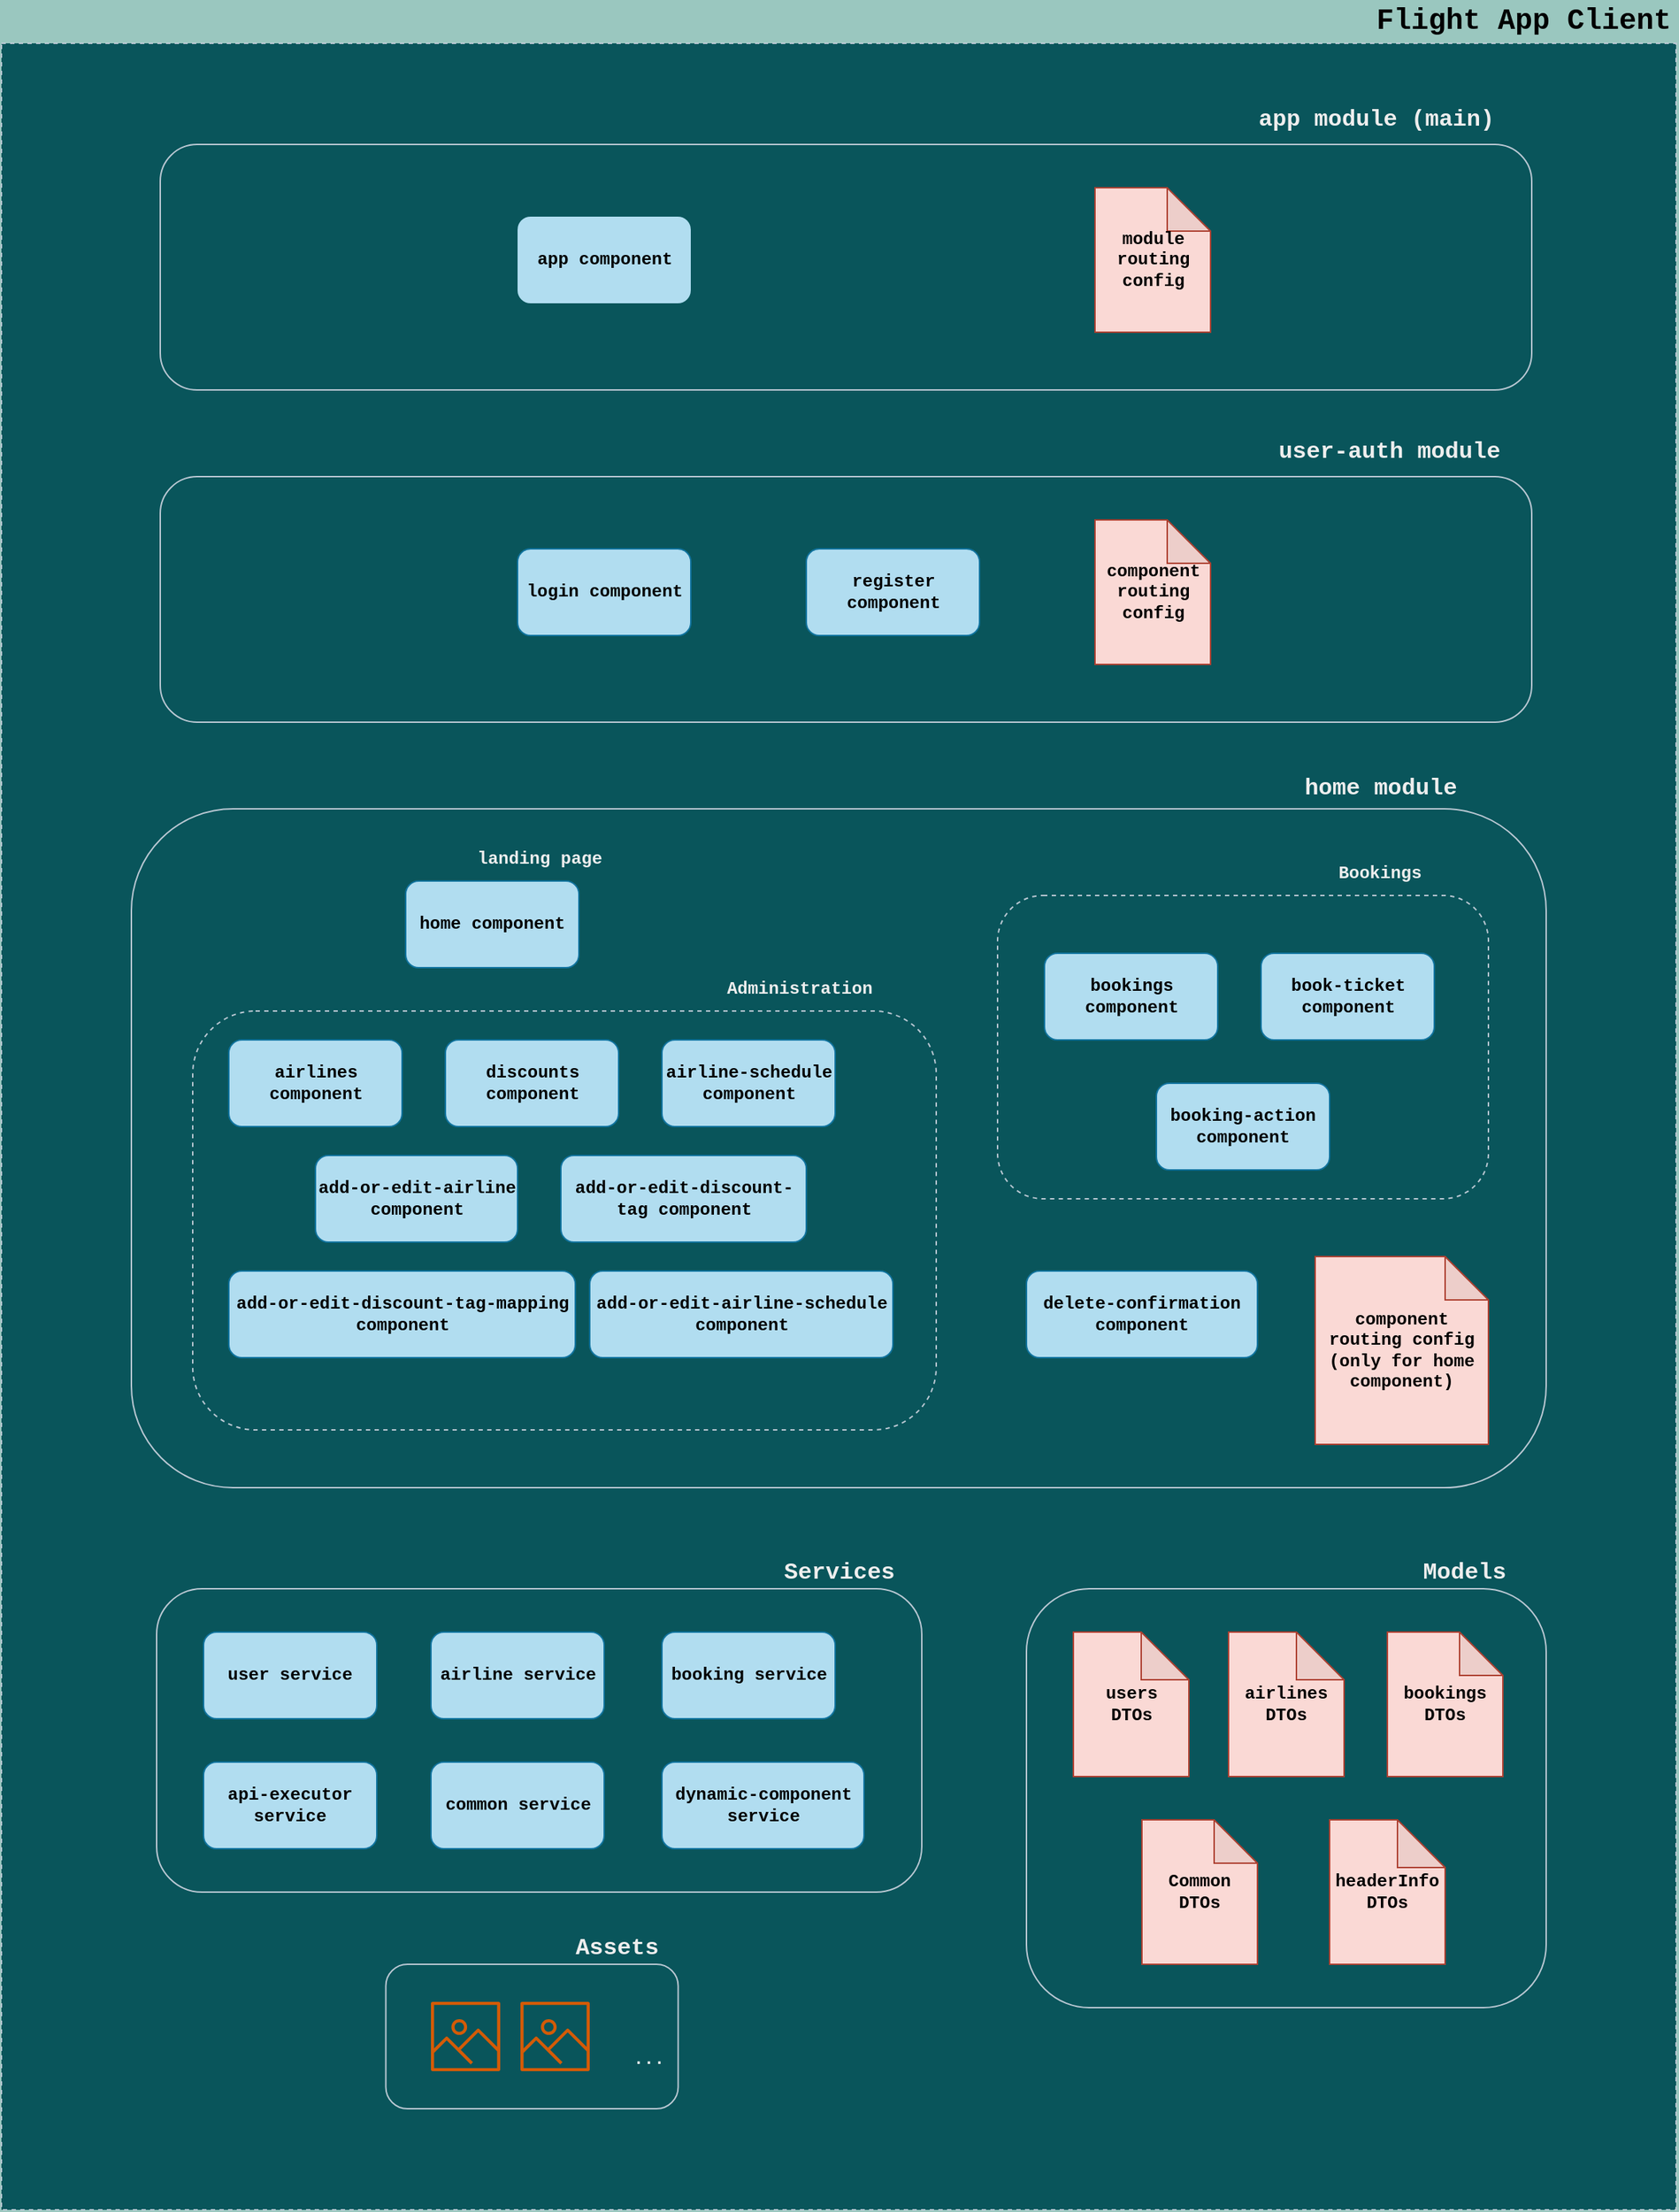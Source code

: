 <mxfile version="20.0.1" type="device"><diagram id="-JB9CgNgKSnvpBaoIDiH" name="Page-1"><mxGraphModel dx="1214" dy="710" grid="0" gridSize="10" guides="1" tooltips="1" connect="1" arrows="1" fold="1" page="1" pageScale="1" pageWidth="400" pageHeight="400" background="#9AC7BF" math="0" shadow="0"><root><mxCell id="0"/><mxCell id="1" parent="0"/><mxCell id="_M3ftv0PW1fT8vtKgyiw-3" value="" style="rounded=0;whiteSpace=wrap;html=1;shadow=0;glass=0;dashed=1;fontFamily=Courier New;fontStyle=1;fillColor=#09555B;strokeColor=#BAC8D3;fontSize=12;fontColor=#EEEEEE;" vertex="1" parent="1"><mxGeometry x="-190" y="-100" width="1160" height="1500" as="geometry"/></mxCell><mxCell id="_M3ftv0PW1fT8vtKgyiw-4" value="" style="rounded=1;whiteSpace=wrap;html=1;fontFamily=Courier New;fontStyle=1;fontSize=12;fillColor=#09555B;strokeColor=#BAC8D3;fontColor=#EEEEEE;" vertex="1" parent="1"><mxGeometry x="-80" y="200" width="950" height="170" as="geometry"/></mxCell><mxCell id="_M3ftv0PW1fT8vtKgyiw-9" value="&lt;p style=&quot;font-size: 12px;&quot;&gt;login component&lt;/p&gt;" style="rounded=1;whiteSpace=wrap;html=1;fontFamily=Courier New;fontStyle=1;fillColor=#b1ddf0;strokeColor=#10739e;fontSize=12;" vertex="1" parent="1"><mxGeometry x="167.5" y="250" width="120" height="60" as="geometry"/></mxCell><mxCell id="_M3ftv0PW1fT8vtKgyiw-11" value="register component" style="rounded=1;whiteSpace=wrap;html=1;fontFamily=Courier New;fontStyle=1;fillColor=#b1ddf0;strokeColor=#10739e;fontColor=default;fontSize=12;" vertex="1" parent="1"><mxGeometry x="367.5" y="250" width="120" height="60" as="geometry"/></mxCell><mxCell id="_M3ftv0PW1fT8vtKgyiw-13" value="component routing config" style="shape=note;whiteSpace=wrap;html=1;backgroundOutline=1;darkOpacity=0.05;fontFamily=Courier New;fontStyle=1;fillColor=#fad9d5;strokeColor=#ae4132;fontSize=12;rounded=1;" vertex="1" parent="1"><mxGeometry x="567.5" y="230" width="80" height="100" as="geometry"/></mxCell><mxCell id="_M3ftv0PW1fT8vtKgyiw-14" value="user-auth module" style="text;html=1;strokeColor=none;fillColor=none;align=center;verticalAlign=middle;whiteSpace=wrap;rounded=0;fontFamily=Courier New;fontStyle=1;fontSize=16;fontColor=#EEEEEE;" vertex="1" parent="1"><mxGeometry x="682.5" y="168" width="177" height="30" as="geometry"/></mxCell><mxCell id="_M3ftv0PW1fT8vtKgyiw-15" value="&lt;font style=&quot;font-size: 20px;&quot;&gt;Flight App Client&lt;/font&gt;" style="text;html=1;align=center;verticalAlign=middle;resizable=0;points=[];autosize=1;strokeColor=none;fillColor=none;fontFamily=Courier New;fontStyle=1;fontSize=20;fontColor=#000000;" vertex="1" parent="1"><mxGeometry x="757" y="-130" width="214" height="28" as="geometry"/></mxCell><mxCell id="_M3ftv0PW1fT8vtKgyiw-19" value="" style="rounded=1;whiteSpace=wrap;html=1;fontFamily=Courier New;fontStyle=1;fontSize=12;fillColor=#09555B;strokeColor=#BAC8D3;fontColor=#EEEEEE;" vertex="1" parent="1"><mxGeometry x="-100" y="430" width="980" height="470" as="geometry"/></mxCell><mxCell id="_M3ftv0PW1fT8vtKgyiw-21" value="home component" style="rounded=1;whiteSpace=wrap;html=1;shadow=0;glass=0;fontFamily=Courier New;fontStyle=1;fillColor=#b1ddf0;strokeColor=#10739e;fontSize=12;fontColor=default;" vertex="1" parent="1"><mxGeometry x="90" y="480" width="120" height="60" as="geometry"/></mxCell><mxCell id="_M3ftv0PW1fT8vtKgyiw-34" value="" style="rounded=1;whiteSpace=wrap;html=1;shadow=0;glass=0;fontFamily=Courier New;dashed=1;fontStyle=1;fontSize=12;fillColor=#09555B;strokeColor=#BAC8D3;fontColor=#EEEEEE;" vertex="1" parent="1"><mxGeometry x="-57.5" y="570" width="515" height="290" as="geometry"/></mxCell><mxCell id="_M3ftv0PW1fT8vtKgyiw-22" value="airlines component" style="rounded=1;whiteSpace=wrap;html=1;shadow=0;glass=0;fontFamily=Courier New;fontStyle=1;fillColor=#b1ddf0;strokeColor=#10739e;fontSize=12;fontColor=default;" vertex="1" parent="1"><mxGeometry x="-32.5" y="590" width="120" height="60" as="geometry"/></mxCell><mxCell id="_M3ftv0PW1fT8vtKgyiw-28" value="discounts component" style="rounded=1;whiteSpace=wrap;html=1;shadow=0;glass=0;fontFamily=Courier New;fontStyle=1;fillColor=#b1ddf0;strokeColor=#10739e;fontSize=12;fontColor=default;" vertex="1" parent="1"><mxGeometry x="117.5" y="590" width="120" height="60" as="geometry"/></mxCell><mxCell id="_M3ftv0PW1fT8vtKgyiw-29" value="airline-schedule component" style="rounded=1;whiteSpace=wrap;html=1;shadow=0;glass=0;fontFamily=Courier New;fontStyle=1;fillColor=#b1ddf0;strokeColor=#10739e;fontSize=12;fontColor=default;" vertex="1" parent="1"><mxGeometry x="267.5" y="590" width="120" height="60" as="geometry"/></mxCell><mxCell id="_M3ftv0PW1fT8vtKgyiw-30" value="add-or-edit-airline component" style="rounded=1;whiteSpace=wrap;html=1;shadow=0;glass=0;fontFamily=Courier New;fontStyle=1;fillColor=#b1ddf0;strokeColor=#10739e;fontSize=12;fontColor=default;" vertex="1" parent="1"><mxGeometry x="27.5" y="670" width="140" height="60" as="geometry"/></mxCell><mxCell id="_M3ftv0PW1fT8vtKgyiw-31" value="add-or-edit-discount-tag component" style="rounded=1;whiteSpace=wrap;html=1;shadow=0;glass=0;fontFamily=Courier New;fontStyle=1;fillColor=#b1ddf0;strokeColor=#10739e;fontSize=12;fontColor=default;" vertex="1" parent="1"><mxGeometry x="197.5" y="670" width="170" height="60" as="geometry"/></mxCell><mxCell id="_M3ftv0PW1fT8vtKgyiw-32" value="add-or-edit-discount-tag-mapping component" style="rounded=1;whiteSpace=wrap;html=1;shadow=0;glass=0;fontFamily=Courier New;fontStyle=1;fillColor=#b1ddf0;strokeColor=#10739e;fontSize=12;fontColor=default;" vertex="1" parent="1"><mxGeometry x="-32.5" y="750" width="240" height="60" as="geometry"/></mxCell><mxCell id="_M3ftv0PW1fT8vtKgyiw-33" value="add-or-edit-airline-schedule component" style="rounded=1;whiteSpace=wrap;html=1;shadow=0;glass=0;fontFamily=Courier New;fontStyle=1;fillColor=#b1ddf0;strokeColor=#10739e;fontSize=12;fontColor=default;" vertex="1" parent="1"><mxGeometry x="217.5" y="750" width="210" height="60" as="geometry"/></mxCell><mxCell id="_M3ftv0PW1fT8vtKgyiw-35" value="Administration" style="text;html=1;strokeColor=none;fillColor=none;align=center;verticalAlign=middle;whiteSpace=wrap;rounded=0;shadow=0;glass=0;dashed=1;fontFamily=Courier New;fontStyle=1;fontSize=12;fontColor=#EEEEEE;" vertex="1" parent="1"><mxGeometry x="297.5" y="540" width="130" height="30" as="geometry"/></mxCell><mxCell id="_M3ftv0PW1fT8vtKgyiw-36" value="" style="rounded=1;whiteSpace=wrap;html=1;shadow=0;glass=0;fontFamily=Courier New;dashed=1;fontStyle=1;fontSize=12;fillColor=#09555B;strokeColor=#BAC8D3;fontColor=#EEEEEE;" vertex="1" parent="1"><mxGeometry x="500" y="490" width="340" height="210" as="geometry"/></mxCell><mxCell id="_M3ftv0PW1fT8vtKgyiw-38" value="bookings component" style="rounded=1;whiteSpace=wrap;html=1;shadow=0;glass=0;fontFamily=Courier New;fontStyle=1;fillColor=#b1ddf0;strokeColor=#10739e;fontSize=12;fontColor=default;" vertex="1" parent="1"><mxGeometry x="532.5" y="530" width="120" height="60" as="geometry"/></mxCell><mxCell id="_M3ftv0PW1fT8vtKgyiw-39" value="book-ticket component" style="rounded=1;whiteSpace=wrap;html=1;shadow=0;glass=0;fontFamily=Courier New;fontStyle=1;fillColor=#b1ddf0;strokeColor=#10739e;fontSize=12;fontColor=default;" vertex="1" parent="1"><mxGeometry x="682.5" y="530" width="120" height="60" as="geometry"/></mxCell><mxCell id="_M3ftv0PW1fT8vtKgyiw-40" value="booking-action component" style="rounded=1;whiteSpace=wrap;html=1;shadow=0;glass=0;fontFamily=Courier New;fontStyle=1;fillColor=#b1ddf0;strokeColor=#10739e;fontSize=12;fontColor=default;" vertex="1" parent="1"><mxGeometry x="610" y="620" width="120" height="60" as="geometry"/></mxCell><mxCell id="_M3ftv0PW1fT8vtKgyiw-41" value="delete-confirmation component" style="rounded=1;whiteSpace=wrap;html=1;shadow=0;glass=0;fontFamily=Courier New;fontStyle=1;fillColor=#b1ddf0;strokeColor=#10739e;fontSize=12;fontColor=default;" vertex="1" parent="1"><mxGeometry x="520" y="750" width="160" height="60" as="geometry"/></mxCell><mxCell id="_M3ftv0PW1fT8vtKgyiw-42" value="component routing config (only for home component)" style="shape=note;whiteSpace=wrap;html=1;backgroundOutline=1;darkOpacity=0.05;fontFamily=Courier New;fontStyle=1;fillColor=#fad9d5;strokeColor=#ae4132;fontSize=12;" vertex="1" parent="1"><mxGeometry x="720" y="740" width="120" height="130" as="geometry"/></mxCell><mxCell id="_M3ftv0PW1fT8vtKgyiw-45" value="Bookings" style="text;html=1;strokeColor=none;fillColor=none;align=center;verticalAlign=middle;whiteSpace=wrap;rounded=0;shadow=0;glass=0;dashed=1;fontFamily=Courier New;fontStyle=1;fontSize=12;fontColor=#EEEEEE;" vertex="1" parent="1"><mxGeometry x="700" y="460" width="130" height="30" as="geometry"/></mxCell><mxCell id="_M3ftv0PW1fT8vtKgyiw-46" value="landing page" style="text;html=1;strokeColor=none;fillColor=none;align=center;verticalAlign=middle;whiteSpace=wrap;rounded=0;shadow=0;glass=0;dashed=1;fontFamily=Courier New;fontStyle=1;fontSize=12;fontColor=#EEEEEE;" vertex="1" parent="1"><mxGeometry x="117.5" y="450" width="130" height="30" as="geometry"/></mxCell><mxCell id="_M3ftv0PW1fT8vtKgyiw-48" value="" style="rounded=1;whiteSpace=wrap;html=1;fontFamily=Courier New;fontStyle=1;fontSize=12;fillColor=#09555B;strokeColor=#BAC8D3;fontColor=#EEEEEE;" vertex="1" parent="1"><mxGeometry x="-82.5" y="970" width="530" height="210" as="geometry"/></mxCell><mxCell id="_M3ftv0PW1fT8vtKgyiw-51" value="home module" style="text;html=1;align=center;verticalAlign=middle;resizable=0;points=[];autosize=1;strokeColor=none;fillColor=none;fontFamily=Courier New;fontStyle=1;fontSize=16;fontColor=#EEEEEE;" vertex="1" parent="1"><mxGeometry x="705" y="404" width="120" height="23" as="geometry"/></mxCell><mxCell id="_M3ftv0PW1fT8vtKgyiw-52" value="user service" style="rounded=1;whiteSpace=wrap;html=1;shadow=0;glass=0;fontFamily=Courier New;fontStyle=1;fillColor=#b1ddf0;strokeColor=#10739e;fontSize=12;fontColor=default;" vertex="1" parent="1"><mxGeometry x="-50" y="1000" width="120" height="60" as="geometry"/></mxCell><mxCell id="_M3ftv0PW1fT8vtKgyiw-53" value="Services" style="text;html=1;align=center;verticalAlign=middle;resizable=0;points=[];autosize=1;strokeColor=none;fillColor=none;fontFamily=Courier New;fontStyle=1;fontSize=16;fontColor=#EEEEEE;" vertex="1" parent="1"><mxGeometry x="345" y="947" width="90" height="23" as="geometry"/></mxCell><mxCell id="_M3ftv0PW1fT8vtKgyiw-54" value="airline service" style="rounded=1;whiteSpace=wrap;html=1;shadow=0;glass=0;fontFamily=Courier New;fontStyle=1;fillColor=#b1ddf0;strokeColor=#10739e;fontSize=12;fontColor=default;" vertex="1" parent="1"><mxGeometry x="107.5" y="1000" width="120" height="60" as="geometry"/></mxCell><mxCell id="_M3ftv0PW1fT8vtKgyiw-55" value="booking service" style="rounded=1;whiteSpace=wrap;html=1;shadow=0;glass=0;fontFamily=Courier New;fontStyle=1;fillColor=#b1ddf0;strokeColor=#10739e;fontSize=12;fontColor=default;" vertex="1" parent="1"><mxGeometry x="267.5" y="1000" width="120" height="60" as="geometry"/></mxCell><mxCell id="_M3ftv0PW1fT8vtKgyiw-56" value="api-executor service" style="rounded=1;whiteSpace=wrap;html=1;shadow=0;glass=0;fontFamily=Courier New;fontStyle=1;fillColor=#b1ddf0;strokeColor=#10739e;fontSize=12;fontColor=default;" vertex="1" parent="1"><mxGeometry x="-50" y="1090" width="120" height="60" as="geometry"/></mxCell><mxCell id="_M3ftv0PW1fT8vtKgyiw-57" value="common service" style="rounded=1;whiteSpace=wrap;html=1;shadow=0;glass=0;fontFamily=Courier New;fontStyle=1;fillColor=#b1ddf0;strokeColor=#10739e;fontSize=12;fontColor=default;" vertex="1" parent="1"><mxGeometry x="107.5" y="1090" width="120" height="60" as="geometry"/></mxCell><mxCell id="_M3ftv0PW1fT8vtKgyiw-58" value="dynamic-component service" style="rounded=1;whiteSpace=wrap;html=1;shadow=0;glass=0;fontFamily=Courier New;fontStyle=1;fillColor=#b1ddf0;strokeColor=#10739e;fontSize=12;fontColor=default;" vertex="1" parent="1"><mxGeometry x="267.5" y="1090" width="140" height="60" as="geometry"/></mxCell><mxCell id="_M3ftv0PW1fT8vtKgyiw-59" value="" style="rounded=1;whiteSpace=wrap;html=1;fontFamily=Courier New;fontStyle=1;fontSize=12;fillColor=#09555B;strokeColor=#BAC8D3;fontColor=#EEEEEE;" vertex="1" parent="1"><mxGeometry x="520" y="970" width="360" height="290" as="geometry"/></mxCell><mxCell id="_M3ftv0PW1fT8vtKgyiw-61" value="Models" style="text;html=1;align=center;verticalAlign=middle;resizable=0;points=[];autosize=1;strokeColor=none;fillColor=none;fontFamily=Courier New;fontStyle=1;fontSize=16;fontColor=#EEEEEE;" vertex="1" parent="1"><mxGeometry x="788" y="947" width="70" height="23" as="geometry"/></mxCell><mxCell id="_M3ftv0PW1fT8vtKgyiw-62" value="airlines DTOs" style="shape=note;whiteSpace=wrap;html=1;backgroundOutline=1;darkOpacity=0.05;rounded=1;shadow=0;glass=0;fontFamily=Courier New;size=33;fontStyle=1;fillColor=#fad9d5;strokeColor=#ae4132;fontSize=12;" vertex="1" parent="1"><mxGeometry x="660" y="1000" width="80" height="100" as="geometry"/></mxCell><mxCell id="_M3ftv0PW1fT8vtKgyiw-63" value="bookings DTOs" style="shape=note;whiteSpace=wrap;html=1;backgroundOutline=1;darkOpacity=0.05;rounded=1;shadow=0;glass=0;fontFamily=Courier New;fontStyle=1;fillColor=#fad9d5;strokeColor=#ae4132;fontSize=12;" vertex="1" parent="1"><mxGeometry x="770" y="1000" width="80" height="100" as="geometry"/></mxCell><mxCell id="_M3ftv0PW1fT8vtKgyiw-65" value="Common&lt;br style=&quot;font-size: 12px;&quot;&gt;DTOs" style="shape=note;whiteSpace=wrap;html=1;backgroundOutline=1;darkOpacity=0.05;rounded=1;shadow=0;glass=0;fontFamily=Courier New;fontStyle=1;fillColor=#fad9d5;strokeColor=#ae4132;fontSize=12;" vertex="1" parent="1"><mxGeometry x="600" y="1130" width="80" height="100" as="geometry"/></mxCell><mxCell id="_M3ftv0PW1fT8vtKgyiw-66" value="users&lt;br style=&quot;font-size: 12px;&quot;&gt;DTOs" style="shape=note;whiteSpace=wrap;html=1;backgroundOutline=1;darkOpacity=0.05;rounded=1;shadow=0;glass=0;fontFamily=Courier New;size=33;fontStyle=1;fillColor=#fad9d5;strokeColor=#ae4132;fontSize=12;" vertex="1" parent="1"><mxGeometry x="552.5" y="1000" width="80" height="100" as="geometry"/></mxCell><mxCell id="_M3ftv0PW1fT8vtKgyiw-67" value="headerInfo DTOs" style="shape=note;whiteSpace=wrap;html=1;backgroundOutline=1;darkOpacity=0.05;rounded=1;shadow=0;glass=0;fontFamily=Courier New;size=33;fontStyle=1;fillColor=#fad9d5;strokeColor=#ae4132;fontSize=12;" vertex="1" parent="1"><mxGeometry x="730" y="1130" width="80" height="100" as="geometry"/></mxCell><mxCell id="_M3ftv0PW1fT8vtKgyiw-68" value="" style="rounded=1;whiteSpace=wrap;html=1;fontFamily=Courier New;fontStyle=1;fontSize=12;fillColor=#09555B;strokeColor=#BAC8D3;fontColor=#EEEEEE;" vertex="1" parent="1"><mxGeometry x="76.25" y="1230" width="202.5" height="100" as="geometry"/></mxCell><mxCell id="_M3ftv0PW1fT8vtKgyiw-73" value="Assets" style="text;html=1;align=center;verticalAlign=middle;resizable=0;points=[];autosize=1;strokeColor=none;fillColor=none;fontFamily=Courier New;fontStyle=1;fontSize=16;fontColor=#EEEEEE;" vertex="1" parent="1"><mxGeometry x="201" y="1207" width="70" height="23" as="geometry"/></mxCell><mxCell id="_M3ftv0PW1fT8vtKgyiw-74" value="..." style="text;html=1;align=center;verticalAlign=middle;resizable=0;points=[];autosize=1;strokeColor=none;fillColor=none;fontFamily=Courier New;fontStyle=1;fontSize=12;fontColor=#EEEEEE;" vertex="1" parent="1"><mxGeometry x="242.25" y="1287" width="31" height="18" as="geometry"/></mxCell><mxCell id="_M3ftv0PW1fT8vtKgyiw-75" value="" style="rounded=1;whiteSpace=wrap;html=1;fontFamily=Courier New;fontStyle=1;fontSize=12;fillColor=#09555B;strokeColor=#BAC8D3;fontColor=#EEEEEE;labelBackgroundColor=none;sketch=0;shadow=0;glass=0;" vertex="1" parent="1"><mxGeometry x="-80" y="-30" width="950" height="170" as="geometry"/></mxCell><mxCell id="_M3ftv0PW1fT8vtKgyiw-76" value="&lt;p style=&quot;font-size: 12px;&quot;&gt;app component&lt;/p&gt;" style="rounded=1;whiteSpace=wrap;html=1;fontFamily=Courier New;fontStyle=1;fillColor=#B1DDF0;strokeColor=none;fontSize=12;" vertex="1" parent="1"><mxGeometry x="167.5" y="20" width="120" height="60" as="geometry"/></mxCell><mxCell id="_M3ftv0PW1fT8vtKgyiw-78" value="module routing config" style="shape=note;whiteSpace=wrap;html=1;backgroundOutline=1;darkOpacity=0.05;fontFamily=Courier New;fontStyle=1;fillColor=#fad9d5;strokeColor=#ae4132;fontSize=12;" vertex="1" parent="1"><mxGeometry x="567.5" width="80" height="100" as="geometry"/></mxCell><mxCell id="_M3ftv0PW1fT8vtKgyiw-79" value="app module (main)" style="text;html=1;strokeColor=none;fillColor=none;align=center;verticalAlign=middle;whiteSpace=wrap;rounded=0;fontFamily=Courier New;fontStyle=1;fontSize=16;fontColor=#EEEEEE;" vertex="1" parent="1"><mxGeometry x="670" y="-62" width="185" height="30" as="geometry"/></mxCell><mxCell id="_M3ftv0PW1fT8vtKgyiw-80" value="" style="outlineConnect=0;fontColor=#232F3E;gradientColor=none;fillColor=#D45B07;strokeColor=none;dashed=0;verticalLabelPosition=bottom;verticalAlign=top;align=center;html=1;fontSize=12;fontStyle=1;aspect=fixed;pointerEvents=1;shape=mxgraph.aws4.container_registry_image;rounded=0;fontFamily=Courier New;" vertex="1" parent="1"><mxGeometry x="107.5" y="1256" width="48" height="48" as="geometry"/></mxCell><mxCell id="_M3ftv0PW1fT8vtKgyiw-81" value="" style="outlineConnect=0;fontColor=#232F3E;gradientColor=none;fillColor=#D45B07;strokeColor=none;dashed=0;verticalLabelPosition=bottom;verticalAlign=top;align=center;html=1;fontSize=12;fontStyle=1;aspect=fixed;pointerEvents=1;shape=mxgraph.aws4.container_registry_image;rounded=0;fontFamily=Courier New;" vertex="1" parent="1"><mxGeometry x="169.5" y="1256" width="48" height="48" as="geometry"/></mxCell></root></mxGraphModel></diagram></mxfile>